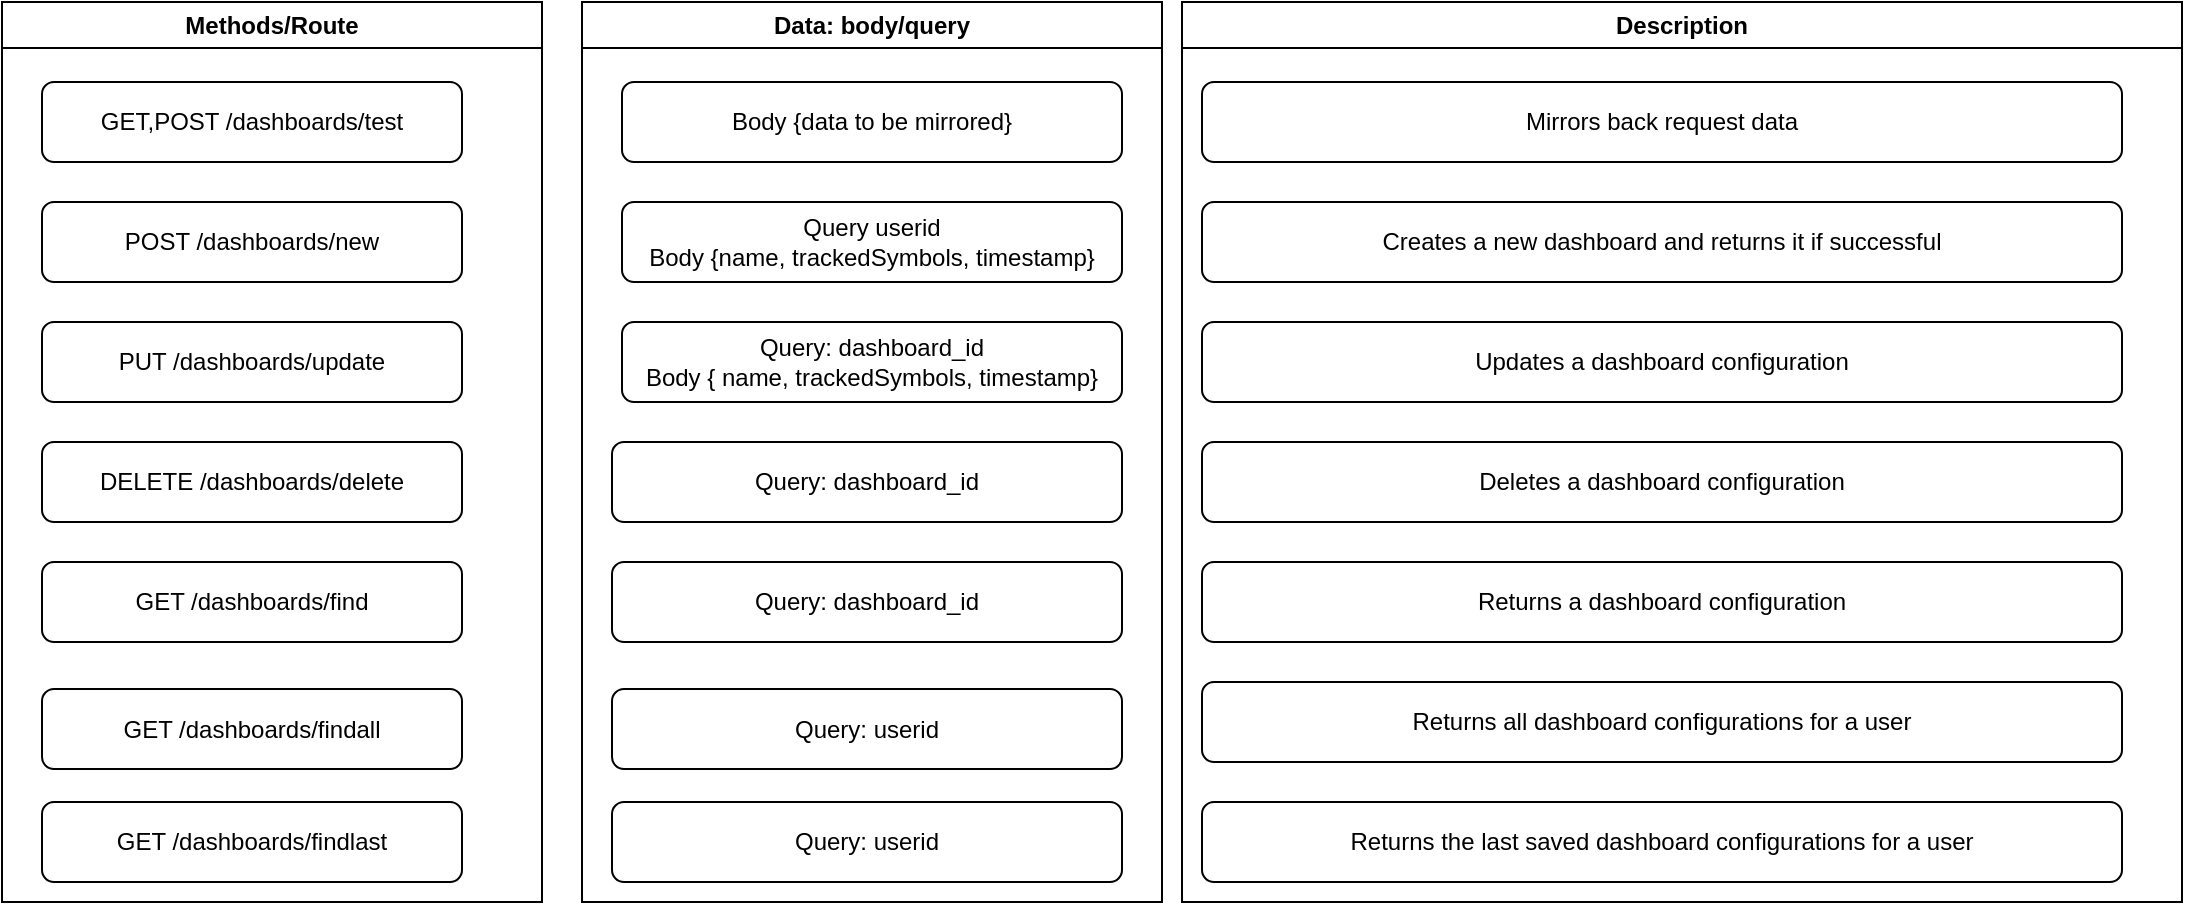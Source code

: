<mxfile>
    <diagram id="P16CNtLB-4IlEtLsnqEm" name="BackendApi">
        <mxGraphModel dx="1199" dy="493" grid="1" gridSize="10" guides="1" tooltips="1" connect="1" arrows="1" fold="1" page="1" pageScale="1" pageWidth="1169" pageHeight="827" math="0" shadow="0">
            <root>
                <mxCell id="0"/>
                <mxCell id="1" parent="0"/>
                <mxCell id="WdKTfdVPN0f5Ysp5mIyR-1" value="Methods/Route" style="swimlane;whiteSpace=wrap;html=1;" vertex="1" parent="1">
                    <mxGeometry x="30" y="50" width="270" height="450" as="geometry"/>
                </mxCell>
                <mxCell id="WdKTfdVPN0f5Ysp5mIyR-4" value="GET,POST /dashboards/test" style="rounded=1;whiteSpace=wrap;html=1;" vertex="1" parent="WdKTfdVPN0f5Ysp5mIyR-1">
                    <mxGeometry x="20" y="40" width="210" height="40" as="geometry"/>
                </mxCell>
                <mxCell id="WdKTfdVPN0f5Ysp5mIyR-5" value="POST /dashboards/new" style="rounded=1;whiteSpace=wrap;html=1;" vertex="1" parent="WdKTfdVPN0f5Ysp5mIyR-1">
                    <mxGeometry x="20" y="100" width="210" height="40" as="geometry"/>
                </mxCell>
                <mxCell id="WdKTfdVPN0f5Ysp5mIyR-6" value="PUT /dashboards/update" style="rounded=1;whiteSpace=wrap;html=1;" vertex="1" parent="WdKTfdVPN0f5Ysp5mIyR-1">
                    <mxGeometry x="20" y="160" width="210" height="40" as="geometry"/>
                </mxCell>
                <mxCell id="WdKTfdVPN0f5Ysp5mIyR-7" value="DELETE /dashboards/delete" style="rounded=1;whiteSpace=wrap;html=1;" vertex="1" parent="WdKTfdVPN0f5Ysp5mIyR-1">
                    <mxGeometry x="20" y="220" width="210" height="40" as="geometry"/>
                </mxCell>
                <mxCell id="WdKTfdVPN0f5Ysp5mIyR-8" value="GET /dashboards/find" style="rounded=1;whiteSpace=wrap;html=1;" vertex="1" parent="WdKTfdVPN0f5Ysp5mIyR-1">
                    <mxGeometry x="20" y="280" width="210" height="40" as="geometry"/>
                </mxCell>
                <mxCell id="WdKTfdVPN0f5Ysp5mIyR-9" value="GET /dashboards/findall" style="rounded=1;whiteSpace=wrap;html=1;" vertex="1" parent="WdKTfdVPN0f5Ysp5mIyR-1">
                    <mxGeometry x="20" y="343.5" width="210" height="40" as="geometry"/>
                </mxCell>
                <mxCell id="WdKTfdVPN0f5Ysp5mIyR-10" value="GET /dashboards/findlast" style="rounded=1;whiteSpace=wrap;html=1;" vertex="1" parent="WdKTfdVPN0f5Ysp5mIyR-1">
                    <mxGeometry x="20" y="400" width="210" height="40" as="geometry"/>
                </mxCell>
                <mxCell id="WdKTfdVPN0f5Ysp5mIyR-2" value="Data: body/query" style="swimlane;whiteSpace=wrap;html=1;" vertex="1" parent="1">
                    <mxGeometry x="320" y="50" width="290" height="450" as="geometry"/>
                </mxCell>
                <mxCell id="WdKTfdVPN0f5Ysp5mIyR-11" value="Body {data to be mirrored}" style="rounded=1;whiteSpace=wrap;html=1;" vertex="1" parent="WdKTfdVPN0f5Ysp5mIyR-2">
                    <mxGeometry x="20" y="40" width="250" height="40" as="geometry"/>
                </mxCell>
                <mxCell id="WdKTfdVPN0f5Ysp5mIyR-13" value="Query userid&lt;br&gt;Body {name, trackedSymbols, timestamp}" style="rounded=1;whiteSpace=wrap;html=1;" vertex="1" parent="WdKTfdVPN0f5Ysp5mIyR-2">
                    <mxGeometry x="20" y="100" width="250" height="40" as="geometry"/>
                </mxCell>
                <mxCell id="WdKTfdVPN0f5Ysp5mIyR-15" value="Query: dashboard_id&lt;br&gt;Body { name, trackedSymbols, timestamp}" style="rounded=1;whiteSpace=wrap;html=1;" vertex="1" parent="WdKTfdVPN0f5Ysp5mIyR-2">
                    <mxGeometry x="20" y="160" width="250" height="40" as="geometry"/>
                </mxCell>
                <mxCell id="WdKTfdVPN0f5Ysp5mIyR-17" value="Query: dashboard_id" style="rounded=1;whiteSpace=wrap;html=1;" vertex="1" parent="WdKTfdVPN0f5Ysp5mIyR-2">
                    <mxGeometry x="15" y="220" width="255" height="40" as="geometry"/>
                </mxCell>
                <mxCell id="WdKTfdVPN0f5Ysp5mIyR-19" value="Query: dashboard_id" style="rounded=1;whiteSpace=wrap;html=1;" vertex="1" parent="WdKTfdVPN0f5Ysp5mIyR-2">
                    <mxGeometry x="15" y="280" width="255" height="40" as="geometry"/>
                </mxCell>
                <mxCell id="WdKTfdVPN0f5Ysp5mIyR-21" value="Query: userid" style="rounded=1;whiteSpace=wrap;html=1;" vertex="1" parent="WdKTfdVPN0f5Ysp5mIyR-2">
                    <mxGeometry x="15" y="343.5" width="255" height="40" as="geometry"/>
                </mxCell>
                <mxCell id="WdKTfdVPN0f5Ysp5mIyR-24" value="Query: userid" style="rounded=1;whiteSpace=wrap;html=1;" vertex="1" parent="WdKTfdVPN0f5Ysp5mIyR-2">
                    <mxGeometry x="15" y="400" width="255" height="40" as="geometry"/>
                </mxCell>
                <mxCell id="WdKTfdVPN0f5Ysp5mIyR-3" value="Description" style="swimlane;whiteSpace=wrap;html=1;" vertex="1" parent="1">
                    <mxGeometry x="620" y="50" width="500" height="450" as="geometry"/>
                </mxCell>
                <mxCell id="WdKTfdVPN0f5Ysp5mIyR-12" value="Mirrors back request data" style="rounded=1;whiteSpace=wrap;html=1;align=center;" vertex="1" parent="WdKTfdVPN0f5Ysp5mIyR-3">
                    <mxGeometry x="10" y="40" width="460" height="40" as="geometry"/>
                </mxCell>
                <mxCell id="WdKTfdVPN0f5Ysp5mIyR-14" value="Creates a new dashboard and returns it if successful" style="rounded=1;whiteSpace=wrap;html=1;" vertex="1" parent="WdKTfdVPN0f5Ysp5mIyR-3">
                    <mxGeometry x="10" y="100" width="460" height="40" as="geometry"/>
                </mxCell>
                <mxCell id="WdKTfdVPN0f5Ysp5mIyR-16" value="Updates a dashboard configuration" style="rounded=1;whiteSpace=wrap;html=1;" vertex="1" parent="WdKTfdVPN0f5Ysp5mIyR-3">
                    <mxGeometry x="10" y="160" width="460" height="40" as="geometry"/>
                </mxCell>
                <mxCell id="WdKTfdVPN0f5Ysp5mIyR-18" value="Deletes a dashboard configuration" style="rounded=1;whiteSpace=wrap;html=1;" vertex="1" parent="WdKTfdVPN0f5Ysp5mIyR-3">
                    <mxGeometry x="10" y="220" width="460" height="40" as="geometry"/>
                </mxCell>
                <mxCell id="WdKTfdVPN0f5Ysp5mIyR-20" value="Returns a dashboard configuration" style="rounded=1;whiteSpace=wrap;html=1;" vertex="1" parent="WdKTfdVPN0f5Ysp5mIyR-3">
                    <mxGeometry x="10" y="280" width="460" height="40" as="geometry"/>
                </mxCell>
                <mxCell id="WdKTfdVPN0f5Ysp5mIyR-22" value="Returns all dashboard configurations for a user" style="rounded=1;whiteSpace=wrap;html=1;" vertex="1" parent="WdKTfdVPN0f5Ysp5mIyR-3">
                    <mxGeometry x="10" y="340" width="460" height="40" as="geometry"/>
                </mxCell>
                <mxCell id="WdKTfdVPN0f5Ysp5mIyR-25" value="Returns the last saved dashboard configurations for a user" style="rounded=1;whiteSpace=wrap;html=1;" vertex="1" parent="WdKTfdVPN0f5Ysp5mIyR-3">
                    <mxGeometry x="10" y="400" width="460" height="40" as="geometry"/>
                </mxCell>
            </root>
        </mxGraphModel>
    </diagram>
    <diagram id="k5bqN02csQ1cKzLP5F3b" name="SystemComponents">
        <mxGraphModel dx="1199" dy="493" grid="1" gridSize="10" guides="1" tooltips="1" connect="1" arrows="1" fold="1" page="1" pageScale="1" pageWidth="1169" pageHeight="827" math="0" shadow="0">
            <root>
                <mxCell id="0"/>
                <mxCell id="1" parent="0"/>
                <mxCell id="19" value="" style="whiteSpace=wrap;html=1;aspect=fixed;fillColor=none;dashed=1;" parent="1" vertex="1">
                    <mxGeometry x="390" y="80" width="490" height="490" as="geometry"/>
                </mxCell>
                <mxCell id="2" value="«Frontend»&lt;br&gt;&lt;b&gt;UI&lt;/b&gt;" style="html=1;dropTarget=0;" parent="1" vertex="1">
                    <mxGeometry x="70" y="230" width="180" height="90" as="geometry"/>
                </mxCell>
                <mxCell id="3" value="" style="shape=module;jettyWidth=8;jettyHeight=4;" parent="2" vertex="1">
                    <mxGeometry x="1" width="20" height="20" relative="1" as="geometry">
                        <mxPoint x="-27" y="7" as="offset"/>
                    </mxGeometry>
                </mxCell>
                <mxCell id="4" value="«Backend»&lt;br&gt;&lt;b&gt;Auth&lt;/b&gt;" style="html=1;dropTarget=0;" parent="1" vertex="1">
                    <mxGeometry x="660" y="140" width="180" height="90" as="geometry"/>
                </mxCell>
                <mxCell id="5" value="" style="shape=module;jettyWidth=8;jettyHeight=4;" parent="4" vertex="1">
                    <mxGeometry x="1" width="20" height="20" relative="1" as="geometry">
                        <mxPoint x="-27" y="7" as="offset"/>
                    </mxGeometry>
                </mxCell>
                <mxCell id="6" value="«Backend»&lt;br&gt;&lt;b&gt;Dashboards&lt;/b&gt;" style="html=1;dropTarget=0;" parent="1" vertex="1">
                    <mxGeometry x="660" y="250" width="180" height="90" as="geometry"/>
                </mxCell>
                <mxCell id="7" value="" style="shape=module;jettyWidth=8;jettyHeight=4;" parent="6" vertex="1">
                    <mxGeometry x="1" width="20" height="20" relative="1" as="geometry">
                        <mxPoint x="-27" y="7" as="offset"/>
                    </mxGeometry>
                </mxCell>
                <mxCell id="8" value="«Backend»&lt;br&gt;&lt;b&gt;Forecaster&lt;/b&gt;" style="html=1;dropTarget=0;" parent="1" vertex="1">
                    <mxGeometry x="660" y="374" width="180" height="90" as="geometry"/>
                </mxCell>
                <mxCell id="9" value="" style="shape=module;jettyWidth=8;jettyHeight=4;" parent="8" vertex="1">
                    <mxGeometry x="1" width="20" height="20" relative="1" as="geometry">
                        <mxPoint x="-27" y="7" as="offset"/>
                    </mxGeometry>
                </mxCell>
                <mxCell id="10" value="«Backend»&lt;br&gt;&lt;b&gt;RevProxy&lt;/b&gt;" style="html=1;dropTarget=0;" parent="1" vertex="1">
                    <mxGeometry x="480" y="140" width="95" height="320" as="geometry"/>
                </mxCell>
                <mxCell id="11" value="" style="shape=module;jettyWidth=8;jettyHeight=4;" parent="10" vertex="1">
                    <mxGeometry x="1" width="20" height="20" relative="1" as="geometry">
                        <mxPoint x="-27" y="7" as="offset"/>
                    </mxGeometry>
                </mxCell>
                <mxCell id="13" value="Provides the User interface" style="text;html=1;strokeColor=none;fillColor=none;align=center;verticalAlign=middle;whiteSpace=wrap;rounded=0;" parent="1" vertex="1">
                    <mxGeometry x="80" y="340" width="140" height="30" as="geometry"/>
                </mxCell>
                <mxCell id="14" value="DataAPI" style="ellipse;shape=cloud;whiteSpace=wrap;html=1;" parent="1" vertex="1">
                    <mxGeometry x="90" y="10" width="120" height="80" as="geometry"/>
                </mxCell>
                <mxCell id="15" value="Single point of entry for backend. Redirects requests to proper services" style="text;html=1;strokeColor=none;fillColor=none;align=center;verticalAlign=middle;whiteSpace=wrap;rounded=0;" parent="1" vertex="1">
                    <mxGeometry x="457.5" y="480" width="140" height="56" as="geometry"/>
                </mxCell>
                <mxCell id="17" value="Here, the frontend directly accesses the DataAPI based on the acces-token received on authentication from the backend Auth service.&lt;br&gt;&lt;br&gt;An alternative is passing through the backend to hide the access token.&amp;nbsp;&lt;br&gt;However, the data we access is public, and the token is only used to read. Therefore we don't need the extra effort to secure it." style="text;html=1;strokeColor=none;fillColor=none;align=center;verticalAlign=middle;whiteSpace=wrap;rounded=0;" parent="1" vertex="1">
                    <mxGeometry x="10" y="90" width="280" height="130" as="geometry"/>
                </mxCell>
                <mxCell id="20" value="backend network" style="text;html=1;strokeColor=none;fillColor=none;align=center;verticalAlign=middle;whiteSpace=wrap;rounded=0;dashed=1;" parent="1" vertex="1">
                    <mxGeometry x="750" y="50" width="140" height="30" as="geometry"/>
                </mxCell>
                <mxCell id="37" value="" style="group;rotation=-180;" parent="1" vertex="1" connectable="0">
                    <mxGeometry x="340" y="250" width="60" height="30" as="geometry"/>
                </mxCell>
                <mxCell id="34" value="" style="html=1;rounded=0;fillColor=none;rotation=-180;" parent="37" vertex="1">
                    <mxGeometry x="30" width="30" height="30" as="geometry"/>
                </mxCell>
                <mxCell id="35" value="" style="endArrow=none;html=1;rounded=0;align=center;verticalAlign=top;endFill=0;labelBackgroundColor=none;endSize=2;" parent="37" source="34" target="36" edge="1">
                    <mxGeometry relative="1" as="geometry"/>
                </mxCell>
                <mxCell id="36" value="" style="ellipse;html=1;fontSize=11;align=center;fillColor=none;points=[];aspect=fixed;resizable=0;verticalAlign=bottom;labelPosition=center;verticalLabelPosition=top;flipH=1;rotation=-180;" parent="37" vertex="1">
                    <mxGeometry y="11" width="8" height="8" as="geometry"/>
                </mxCell>
                <mxCell id="38" value="" style="group;rotation=-180;" parent="1" vertex="1" connectable="0">
                    <mxGeometry x="430" y="250" width="60" height="30" as="geometry"/>
                </mxCell>
                <mxCell id="39" value="" style="html=1;rounded=0;fillColor=none;rotation=-180;" parent="38" vertex="1">
                    <mxGeometry x="30" width="30" height="30" as="geometry"/>
                </mxCell>
                <mxCell id="40" value="" style="endArrow=none;html=1;rounded=0;align=center;verticalAlign=top;endFill=0;labelBackgroundColor=none;endSize=2;" parent="38" source="39" target="41" edge="1">
                    <mxGeometry relative="1" as="geometry"/>
                </mxCell>
                <mxCell id="41" value="" style="ellipse;html=1;fontSize=11;align=center;fillColor=none;points=[];aspect=fixed;resizable=0;verticalAlign=bottom;labelPosition=center;verticalLabelPosition=top;flipH=1;rotation=-180;" parent="38" vertex="1">
                    <mxGeometry y="11" width="8" height="8" as="geometry"/>
                </mxCell>
                <mxCell id="42" value="" style="endArrow=none;dashed=1;html=1;exitX=0;exitY=0.5;exitDx=0;exitDy=0;" parent="1" source="34" edge="1">
                    <mxGeometry width="50" height="50" relative="1" as="geometry">
                        <mxPoint x="300" y="370" as="sourcePoint"/>
                        <mxPoint x="430" y="265" as="targetPoint"/>
                    </mxGeometry>
                </mxCell>
                <mxCell id="43" value="Inside the private network, services can communicate via docker-dns" style="text;html=1;strokeColor=none;fillColor=none;align=center;verticalAlign=middle;whiteSpace=wrap;rounded=0;dashed=1;" parent="1" vertex="1">
                    <mxGeometry x="530" y="70" width="210" height="60" as="geometry"/>
                </mxCell>
            </root>
        </mxGraphModel>
    </diagram>
    <diagram id="5wI-kCk8OfMBNjvCVMY2" name="Backend services">
        <mxGraphModel dx="1199" dy="493" grid="1" gridSize="10" guides="1" tooltips="1" connect="1" arrows="1" fold="1" page="1" pageScale="1" pageWidth="1169" pageHeight="827" math="0" shadow="0">
            <root>
                <mxCell id="0"/>
                <mxCell id="1" parent="0"/>
                <mxCell id="4BP66CT8XZtjAaU_4Pfg-1" value="" style="html=1;dropTarget=0;" parent="1" vertex="1">
                    <mxGeometry x="50" y="60" width="590" height="250" as="geometry"/>
                </mxCell>
                <mxCell id="4BP66CT8XZtjAaU_4Pfg-2" value="" style="shape=module;jettyWidth=8;jettyHeight=4;" parent="4BP66CT8XZtjAaU_4Pfg-1" vertex="1">
                    <mxGeometry x="1" width="20" height="20" relative="1" as="geometry">
                        <mxPoint x="-27" y="7" as="offset"/>
                    </mxGeometry>
                </mxCell>
                <mxCell id="4BP66CT8XZtjAaU_4Pfg-4" value="«Component»&lt;br&gt;&lt;b&gt;AppServer&lt;/b&gt;" style="html=1;dropTarget=0;" parent="1" vertex="1">
                    <mxGeometry x="90" y="110" width="110" height="150" as="geometry"/>
                </mxCell>
                <mxCell id="4BP66CT8XZtjAaU_4Pfg-5" value="" style="shape=module;jettyWidth=8;jettyHeight=4;" parent="4BP66CT8XZtjAaU_4Pfg-4" vertex="1">
                    <mxGeometry x="1" width="20" height="20" relative="1" as="geometry">
                        <mxPoint x="-27" y="7" as="offset"/>
                    </mxGeometry>
                </mxCell>
                <mxCell id="4BP66CT8XZtjAaU_4Pfg-6" value="«Component»&lt;br&gt;&lt;b&gt;AuthLogic&lt;/b&gt;" style="html=1;dropTarget=0;" parent="1" vertex="1">
                    <mxGeometry x="250" y="110" width="110" height="150" as="geometry"/>
                </mxCell>
                <mxCell id="4BP66CT8XZtjAaU_4Pfg-7" value="" style="shape=module;jettyWidth=8;jettyHeight=4;" parent="4BP66CT8XZtjAaU_4Pfg-6" vertex="1">
                    <mxGeometry x="1" width="20" height="20" relative="1" as="geometry">
                        <mxPoint x="-27" y="7" as="offset"/>
                    </mxGeometry>
                </mxCell>
                <mxCell id="4BP66CT8XZtjAaU_4Pfg-8" value="«Component»&lt;br&gt;&lt;b&gt;StorageProvider&lt;/b&gt;" style="html=1;dropTarget=0;" parent="1" vertex="1">
                    <mxGeometry x="430" y="110" width="110" height="150" as="geometry"/>
                </mxCell>
                <mxCell id="4BP66CT8XZtjAaU_4Pfg-9" value="" style="shape=module;jettyWidth=8;jettyHeight=4;" parent="4BP66CT8XZtjAaU_4Pfg-8" vertex="1">
                    <mxGeometry x="1" width="20" height="20" relative="1" as="geometry">
                        <mxPoint x="-27" y="7" as="offset"/>
                    </mxGeometry>
                </mxCell>
                <mxCell id="4BP66CT8XZtjAaU_4Pfg-10" value="Auth Service" style="text;html=1;align=center;verticalAlign=middle;resizable=0;points=[];autosize=1;strokeColor=none;fillColor=none;" parent="1" vertex="1">
                    <mxGeometry x="250" y="30" width="90" height="30" as="geometry"/>
                </mxCell>
                <mxCell id="ruvIt_iEg97WQy3mAJ6C-1" value="" style="html=1;dropTarget=0;" parent="1" vertex="1">
                    <mxGeometry x="60" y="350" width="590" height="250" as="geometry"/>
                </mxCell>
                <mxCell id="ruvIt_iEg97WQy3mAJ6C-2" value="" style="shape=module;jettyWidth=8;jettyHeight=4;" parent="ruvIt_iEg97WQy3mAJ6C-1" vertex="1">
                    <mxGeometry x="1" width="20" height="20" relative="1" as="geometry">
                        <mxPoint x="-27" y="7" as="offset"/>
                    </mxGeometry>
                </mxCell>
                <mxCell id="ruvIt_iEg97WQy3mAJ6C-3" value="«Component»&lt;br&gt;&lt;b&gt;AppServer&lt;/b&gt;" style="html=1;dropTarget=0;" parent="1" vertex="1">
                    <mxGeometry x="100" y="400" width="110" height="150" as="geometry"/>
                </mxCell>
                <mxCell id="ruvIt_iEg97WQy3mAJ6C-4" value="" style="shape=module;jettyWidth=8;jettyHeight=4;" parent="ruvIt_iEg97WQy3mAJ6C-3" vertex="1">
                    <mxGeometry x="1" width="20" height="20" relative="1" as="geometry">
                        <mxPoint x="-27" y="7" as="offset"/>
                    </mxGeometry>
                </mxCell>
                <mxCell id="ruvIt_iEg97WQy3mAJ6C-5" value="«Component»&lt;br&gt;&lt;b&gt;Dashboards Logic&lt;/b&gt;" style="html=1;dropTarget=0;" parent="1" vertex="1">
                    <mxGeometry x="285" y="400" width="120" height="150" as="geometry"/>
                </mxCell>
                <mxCell id="ruvIt_iEg97WQy3mAJ6C-6" value="" style="shape=module;jettyWidth=8;jettyHeight=4;" parent="ruvIt_iEg97WQy3mAJ6C-5" vertex="1">
                    <mxGeometry x="1" width="20" height="20" relative="1" as="geometry">
                        <mxPoint x="-27" y="7" as="offset"/>
                    </mxGeometry>
                </mxCell>
                <mxCell id="ruvIt_iEg97WQy3mAJ6C-7" value="«Component»&lt;br&gt;&lt;b&gt;StorageProvider&lt;/b&gt;" style="html=1;dropTarget=0;" parent="1" vertex="1">
                    <mxGeometry x="475" y="400" width="110" height="150" as="geometry"/>
                </mxCell>
                <mxCell id="ruvIt_iEg97WQy3mAJ6C-8" value="" style="shape=module;jettyWidth=8;jettyHeight=4;" parent="ruvIt_iEg97WQy3mAJ6C-7" vertex="1">
                    <mxGeometry x="1" width="20" height="20" relative="1" as="geometry">
                        <mxPoint x="-27" y="7" as="offset"/>
                    </mxGeometry>
                </mxCell>
                <mxCell id="ruvIt_iEg97WQy3mAJ6C-9" value="Dashboards Service" style="text;html=1;align=center;verticalAlign=middle;resizable=0;points=[];autosize=1;strokeColor=none;fillColor=none;" parent="1" vertex="1">
                    <mxGeometry x="240" y="320" width="130" height="30" as="geometry"/>
                </mxCell>
            </root>
        </mxGraphModel>
    </diagram>
    <diagram id="uphkCuOw7HRHPjCCz7ia" name="SilentSignIn">
        <mxGraphModel dx="1456" dy="1315" grid="1" gridSize="10" guides="1" tooltips="1" connect="1" arrows="1" fold="1" page="1" pageScale="1" pageWidth="1169" pageHeight="827" math="0" shadow="0">
            <root>
                <mxCell id="0"/>
                <mxCell id="1" parent="0"/>
                <mxCell id="uh8G96t23eyZ6u7PxSP9-3" value="«Component»&lt;br&gt;&lt;b&gt;DashboardList&lt;/b&gt;" style="html=1;dropTarget=0;" vertex="1" parent="1">
                    <mxGeometry x="200" y="400" width="180" height="90" as="geometry"/>
                </mxCell>
                <mxCell id="uh8G96t23eyZ6u7PxSP9-4" value="" style="shape=module;jettyWidth=8;jettyHeight=4;" vertex="1" parent="uh8G96t23eyZ6u7PxSP9-3">
                    <mxGeometry x="1" width="20" height="20" relative="1" as="geometry">
                        <mxPoint x="-27" y="7" as="offset"/>
                    </mxGeometry>
                </mxCell>
                <mxCell id="uh8G96t23eyZ6u7PxSP9-11" value="«Store»&lt;br&gt;&lt;b&gt;AuthStore&lt;/b&gt;" style="html=1;dropTarget=0;" vertex="1" parent="1">
                    <mxGeometry x="520" y="200" width="140" height="160" as="geometry"/>
                </mxCell>
                <mxCell id="uh8G96t23eyZ6u7PxSP9-12" value="" style="shape=module;jettyWidth=8;jettyHeight=4;" vertex="1" parent="uh8G96t23eyZ6u7PxSP9-11">
                    <mxGeometry x="1" width="20" height="20" relative="1" as="geometry">
                        <mxPoint x="-27" y="7" as="offset"/>
                    </mxGeometry>
                </mxCell>
                <mxCell id="uh8G96t23eyZ6u7PxSP9-15" value="authContextObservable" style="shape=cube;whiteSpace=wrap;html=1;boundedLbl=1;backgroundOutline=1;darkOpacity=0.05;darkOpacity2=0.1;" vertex="1" parent="1">
                    <mxGeometry x="340" y="260" width="150" height="40" as="geometry"/>
                </mxCell>
                <mxCell id="uh8G96t23eyZ6u7PxSP9-19" value="«Component»&lt;br&gt;&lt;b&gt;SignIn&lt;/b&gt;" style="html=1;dropTarget=0;" vertex="1" parent="1">
                    <mxGeometry x="160" y="200" width="140" height="110" as="geometry"/>
                </mxCell>
                <mxCell id="uh8G96t23eyZ6u7PxSP9-20" value="" style="shape=module;jettyWidth=8;jettyHeight=4;" vertex="1" parent="uh8G96t23eyZ6u7PxSP9-19">
                    <mxGeometry x="1" width="20" height="20" relative="1" as="geometry">
                        <mxPoint x="-27" y="7" as="offset"/>
                    </mxGeometry>
                </mxCell>
                <mxCell id="uh8G96t23eyZ6u7PxSP9-21" value="&lt;h1&gt;Silent SignIn&lt;/h1&gt;&lt;div&gt;- this mechanism is used temporarily, while a full auth and users concept is not defined.&lt;/div&gt;&lt;div&gt;- The SignIn component will simply act as a pass-trough here and trigger the automated sign in and populate the AuthStore with auth data.&lt;/div&gt;&lt;div&gt;- On successful sign in, the component will load DashboardsList&lt;/div&gt;" style="text;html=1;strokeColor=none;fillColor=none;spacing=5;spacingTop=-20;whiteSpace=wrap;overflow=hidden;rounded=0;" vertex="1" parent="1">
                    <mxGeometry x="250" width="420" height="130" as="geometry"/>
                </mxCell>
                <mxCell id="uh8G96t23eyZ6u7PxSP9-22" value="Security and guards" style="text;html=1;strokeColor=none;fillColor=none;align=center;verticalAlign=middle;whiteSpace=wrap;rounded=0;" vertex="1" parent="1">
                    <mxGeometry x="10" y="40" width="60" height="30" as="geometry"/>
                </mxCell>
                <mxCell id="uh8G96t23eyZ6u7PxSP9-32" value="" style="endArrow=classic;html=1;exitX=1.007;exitY=0.391;exitDx=0;exitDy=0;exitPerimeter=0;entryX=0;entryY=0.25;entryDx=0;entryDy=0;" edge="1" parent="1" source="uh8G96t23eyZ6u7PxSP9-19" target="uh8G96t23eyZ6u7PxSP9-11">
                    <mxGeometry width="50" height="50" relative="1" as="geometry">
                        <mxPoint x="370" y="290" as="sourcePoint"/>
                        <mxPoint x="420" y="240" as="targetPoint"/>
                    </mxGeometry>
                </mxCell>
                <mxCell id="uh8G96t23eyZ6u7PxSP9-33" value="onInit(): request sign in" style="text;html=1;align=center;verticalAlign=middle;resizable=0;points=[];autosize=1;strokeColor=none;fillColor=none;" vertex="1" parent="1">
                    <mxGeometry x="320" y="210" width="150" height="30" as="geometry"/>
                </mxCell>
                <mxCell id="uh8G96t23eyZ6u7PxSP9-34" value="Backend&amp;nbsp;&lt;br&gt;Services" style="rounded=1;whiteSpace=wrap;html=1;" vertex="1" parent="1">
                    <mxGeometry x="880" y="190" width="120" height="190" as="geometry"/>
                </mxCell>
                <mxCell id="uh8G96t23eyZ6u7PxSP9-35" value="browser&lt;br&gt;storage" style="shape=cylinder3;whiteSpace=wrap;html=1;boundedLbl=1;backgroundOutline=1;size=15;" vertex="1" parent="1">
                    <mxGeometry x="560" y="300" width="60" height="60" as="geometry"/>
                </mxCell>
                <mxCell id="uh8G96t23eyZ6u7PxSP9-36" value="" style="endArrow=classic;startArrow=classic;html=1;entryX=0.017;entryY=0.384;entryDx=0;entryDy=0;entryPerimeter=0;exitX=1.021;exitY=0.388;exitDx=0;exitDy=0;exitPerimeter=0;" edge="1" parent="1" source="uh8G96t23eyZ6u7PxSP9-11" target="uh8G96t23eyZ6u7PxSP9-34">
                    <mxGeometry width="50" height="50" relative="1" as="geometry">
                        <mxPoint x="700" y="280" as="sourcePoint"/>
                        <mxPoint x="750" y="230" as="targetPoint"/>
                    </mxGeometry>
                </mxCell>
                <mxCell id="uh8G96t23eyZ6u7PxSP9-37" value="SignIn with predefined credentials" style="text;html=1;align=center;verticalAlign=middle;resizable=0;points=[];autosize=1;strokeColor=none;fillColor=none;" vertex="1" parent="1">
                    <mxGeometry x="675" y="230" width="200" height="30" as="geometry"/>
                </mxCell>
                <mxCell id="uh8G96t23eyZ6u7PxSP9-38" value="" style="endArrow=classic;html=1;entryX=0.5;entryY=0;entryDx=0;entryDy=0;" edge="1" parent="1" source="uh8G96t23eyZ6u7PxSP9-19" target="uh8G96t23eyZ6u7PxSP9-3">
                    <mxGeometry width="50" height="50" relative="1" as="geometry">
                        <mxPoint x="350" y="380" as="sourcePoint"/>
                        <mxPoint x="400" y="330" as="targetPoint"/>
                        <Array as="points">
                            <mxPoint x="230" y="350"/>
                            <mxPoint x="290" y="350"/>
                        </Array>
                    </mxGeometry>
                </mxCell>
                <mxCell id="uh8G96t23eyZ6u7PxSP9-39" value="onSuccessfulAuth(): load DasboardsList" style="text;html=1;align=center;verticalAlign=middle;resizable=0;points=[];autosize=1;strokeColor=none;fillColor=none;" vertex="1" parent="1">
                    <mxGeometry x="185" y="320" width="240" height="30" as="geometry"/>
                </mxCell>
                <mxCell id="uh8G96t23eyZ6u7PxSP9-41" value="" style="endArrow=classic;html=1;entryX=1;entryY=0.75;entryDx=0;entryDy=0;" edge="1" parent="1" source="uh8G96t23eyZ6u7PxSP9-15" target="uh8G96t23eyZ6u7PxSP9-19">
                    <mxGeometry width="50" height="50" relative="1" as="geometry">
                        <mxPoint x="470" y="470" as="sourcePoint"/>
                        <mxPoint x="520" y="420" as="targetPoint"/>
                    </mxGeometry>
                </mxCell>
                <mxCell id="uh8G96t23eyZ6u7PxSP9-42" value="" style="endArrow=classic;html=1;entryX=0;entryY=0;entryDx=150;entryDy=30;entryPerimeter=0;" edge="1" parent="1" target="uh8G96t23eyZ6u7PxSP9-15">
                    <mxGeometry width="50" height="50" relative="1" as="geometry">
                        <mxPoint x="520" y="290" as="sourcePoint"/>
                        <mxPoint x="600" y="470" as="targetPoint"/>
                    </mxGeometry>
                </mxCell>
            </root>
        </mxGraphModel>
    </diagram>
</mxfile>